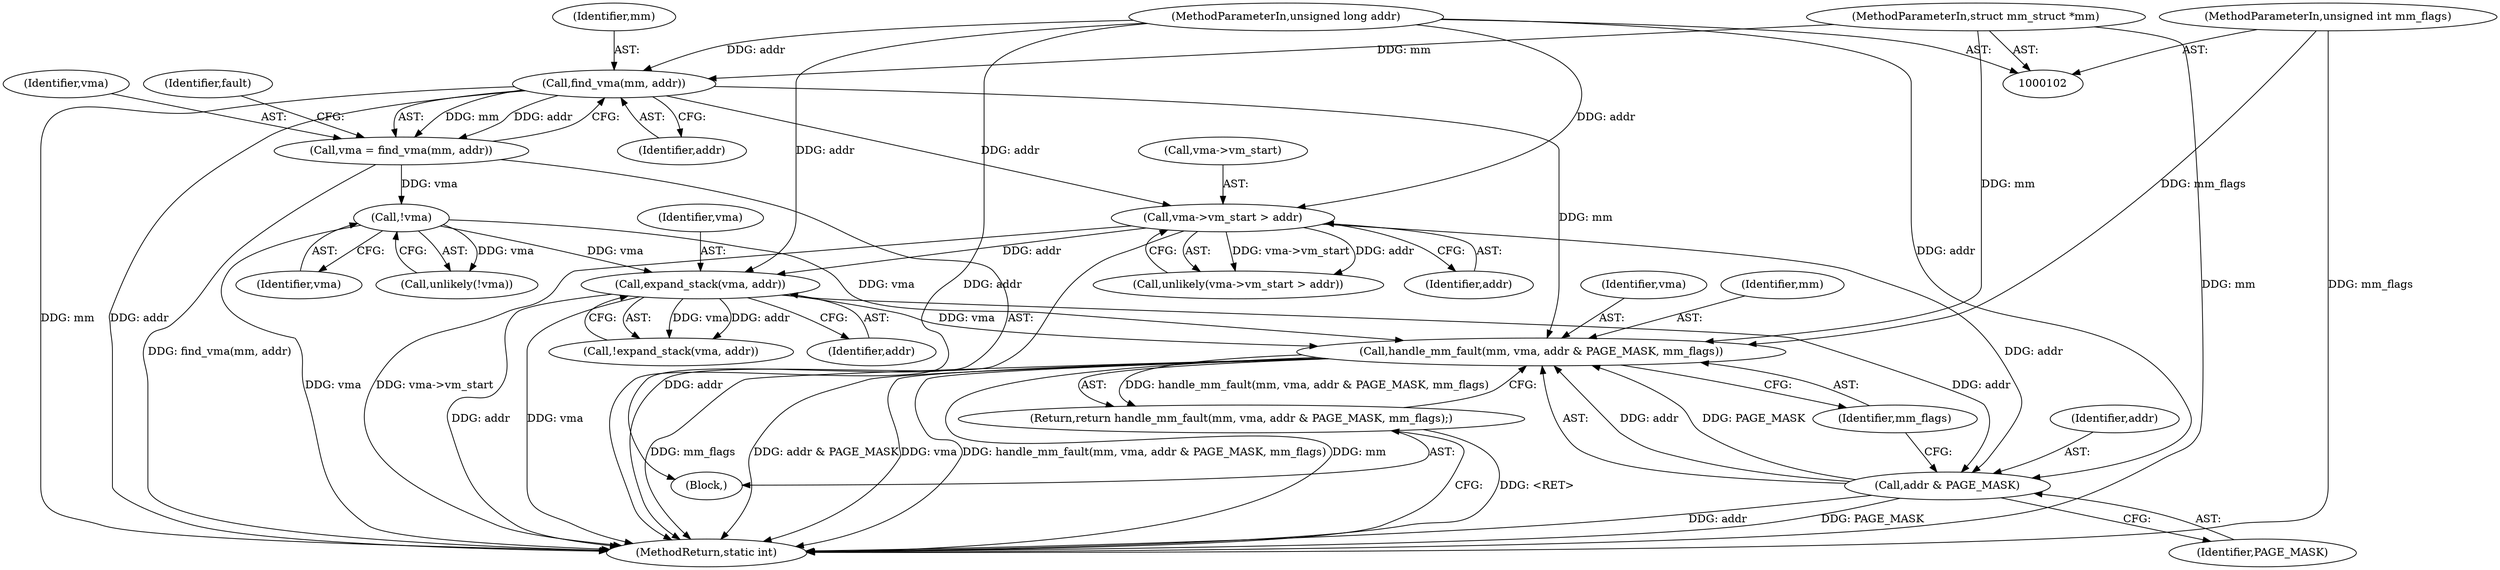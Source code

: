 digraph "0_linux_5a0fdfada3a2aa50d7b947a2e958bf00cbe0d830@pointer" {
"1000146" [label="(Call,handle_mm_fault(mm, vma, addr & PAGE_MASK, mm_flags))"];
"1000113" [label="(Call,find_vma(mm, addr))"];
"1000103" [label="(MethodParameterIn,struct mm_struct *mm)"];
"1000104" [label="(MethodParameterIn,unsigned long addr)"];
"1000121" [label="(Call,!vma)"];
"1000111" [label="(Call,vma = find_vma(mm, addr))"];
"1000162" [label="(Call,expand_stack(vma, addr))"];
"1000126" [label="(Call,vma->vm_start > addr)"];
"1000149" [label="(Call,addr & PAGE_MASK)"];
"1000105" [label="(MethodParameterIn,unsigned int mm_flags)"];
"1000145" [label="(Return,return handle_mm_fault(mm, vma, addr & PAGE_MASK, mm_flags);)"];
"1000112" [label="(Identifier,vma)"];
"1000127" [label="(Call,vma->vm_start)"];
"1000151" [label="(Identifier,PAGE_MASK)"];
"1000121" [label="(Call,!vma)"];
"1000148" [label="(Identifier,vma)"];
"1000114" [label="(Identifier,mm)"];
"1000126" [label="(Call,vma->vm_start > addr)"];
"1000125" [label="(Call,unlikely(vma->vm_start > addr))"];
"1000105" [label="(MethodParameterIn,unsigned int mm_flags)"];
"1000113" [label="(Call,find_vma(mm, addr))"];
"1000169" [label="(MethodReturn,static int)"];
"1000152" [label="(Identifier,mm_flags)"];
"1000115" [label="(Identifier,addr)"];
"1000117" [label="(Identifier,fault)"];
"1000162" [label="(Call,expand_stack(vma, addr))"];
"1000111" [label="(Call,vma = find_vma(mm, addr))"];
"1000108" [label="(Block,)"];
"1000146" [label="(Call,handle_mm_fault(mm, vma, addr & PAGE_MASK, mm_flags))"];
"1000104" [label="(MethodParameterIn,unsigned long addr)"];
"1000120" [label="(Call,unlikely(!vma))"];
"1000164" [label="(Identifier,addr)"];
"1000161" [label="(Call,!expand_stack(vma, addr))"];
"1000163" [label="(Identifier,vma)"];
"1000122" [label="(Identifier,vma)"];
"1000150" [label="(Identifier,addr)"];
"1000145" [label="(Return,return handle_mm_fault(mm, vma, addr & PAGE_MASK, mm_flags);)"];
"1000147" [label="(Identifier,mm)"];
"1000103" [label="(MethodParameterIn,struct mm_struct *mm)"];
"1000130" [label="(Identifier,addr)"];
"1000149" [label="(Call,addr & PAGE_MASK)"];
"1000146" -> "1000145"  [label="AST: "];
"1000146" -> "1000152"  [label="CFG: "];
"1000147" -> "1000146"  [label="AST: "];
"1000148" -> "1000146"  [label="AST: "];
"1000149" -> "1000146"  [label="AST: "];
"1000152" -> "1000146"  [label="AST: "];
"1000145" -> "1000146"  [label="CFG: "];
"1000146" -> "1000169"  [label="DDG: mm_flags"];
"1000146" -> "1000169"  [label="DDG: addr & PAGE_MASK"];
"1000146" -> "1000169"  [label="DDG: vma"];
"1000146" -> "1000169"  [label="DDG: handle_mm_fault(mm, vma, addr & PAGE_MASK, mm_flags)"];
"1000146" -> "1000169"  [label="DDG: mm"];
"1000146" -> "1000145"  [label="DDG: handle_mm_fault(mm, vma, addr & PAGE_MASK, mm_flags)"];
"1000113" -> "1000146"  [label="DDG: mm"];
"1000103" -> "1000146"  [label="DDG: mm"];
"1000121" -> "1000146"  [label="DDG: vma"];
"1000162" -> "1000146"  [label="DDG: vma"];
"1000149" -> "1000146"  [label="DDG: addr"];
"1000149" -> "1000146"  [label="DDG: PAGE_MASK"];
"1000105" -> "1000146"  [label="DDG: mm_flags"];
"1000113" -> "1000111"  [label="AST: "];
"1000113" -> "1000115"  [label="CFG: "];
"1000114" -> "1000113"  [label="AST: "];
"1000115" -> "1000113"  [label="AST: "];
"1000111" -> "1000113"  [label="CFG: "];
"1000113" -> "1000169"  [label="DDG: mm"];
"1000113" -> "1000169"  [label="DDG: addr"];
"1000113" -> "1000111"  [label="DDG: mm"];
"1000113" -> "1000111"  [label="DDG: addr"];
"1000103" -> "1000113"  [label="DDG: mm"];
"1000104" -> "1000113"  [label="DDG: addr"];
"1000113" -> "1000126"  [label="DDG: addr"];
"1000103" -> "1000102"  [label="AST: "];
"1000103" -> "1000169"  [label="DDG: mm"];
"1000104" -> "1000102"  [label="AST: "];
"1000104" -> "1000169"  [label="DDG: addr"];
"1000104" -> "1000126"  [label="DDG: addr"];
"1000104" -> "1000149"  [label="DDG: addr"];
"1000104" -> "1000162"  [label="DDG: addr"];
"1000121" -> "1000120"  [label="AST: "];
"1000121" -> "1000122"  [label="CFG: "];
"1000122" -> "1000121"  [label="AST: "];
"1000120" -> "1000121"  [label="CFG: "];
"1000121" -> "1000169"  [label="DDG: vma"];
"1000121" -> "1000120"  [label="DDG: vma"];
"1000111" -> "1000121"  [label="DDG: vma"];
"1000121" -> "1000162"  [label="DDG: vma"];
"1000111" -> "1000108"  [label="AST: "];
"1000112" -> "1000111"  [label="AST: "];
"1000117" -> "1000111"  [label="CFG: "];
"1000111" -> "1000169"  [label="DDG: find_vma(mm, addr)"];
"1000162" -> "1000161"  [label="AST: "];
"1000162" -> "1000164"  [label="CFG: "];
"1000163" -> "1000162"  [label="AST: "];
"1000164" -> "1000162"  [label="AST: "];
"1000161" -> "1000162"  [label="CFG: "];
"1000162" -> "1000169"  [label="DDG: addr"];
"1000162" -> "1000169"  [label="DDG: vma"];
"1000162" -> "1000149"  [label="DDG: addr"];
"1000162" -> "1000161"  [label="DDG: vma"];
"1000162" -> "1000161"  [label="DDG: addr"];
"1000126" -> "1000162"  [label="DDG: addr"];
"1000126" -> "1000125"  [label="AST: "];
"1000126" -> "1000130"  [label="CFG: "];
"1000127" -> "1000126"  [label="AST: "];
"1000130" -> "1000126"  [label="AST: "];
"1000125" -> "1000126"  [label="CFG: "];
"1000126" -> "1000169"  [label="DDG: vma->vm_start"];
"1000126" -> "1000169"  [label="DDG: addr"];
"1000126" -> "1000125"  [label="DDG: vma->vm_start"];
"1000126" -> "1000125"  [label="DDG: addr"];
"1000126" -> "1000149"  [label="DDG: addr"];
"1000149" -> "1000151"  [label="CFG: "];
"1000150" -> "1000149"  [label="AST: "];
"1000151" -> "1000149"  [label="AST: "];
"1000152" -> "1000149"  [label="CFG: "];
"1000149" -> "1000169"  [label="DDG: addr"];
"1000149" -> "1000169"  [label="DDG: PAGE_MASK"];
"1000105" -> "1000102"  [label="AST: "];
"1000105" -> "1000169"  [label="DDG: mm_flags"];
"1000145" -> "1000108"  [label="AST: "];
"1000169" -> "1000145"  [label="CFG: "];
"1000145" -> "1000169"  [label="DDG: <RET>"];
}
